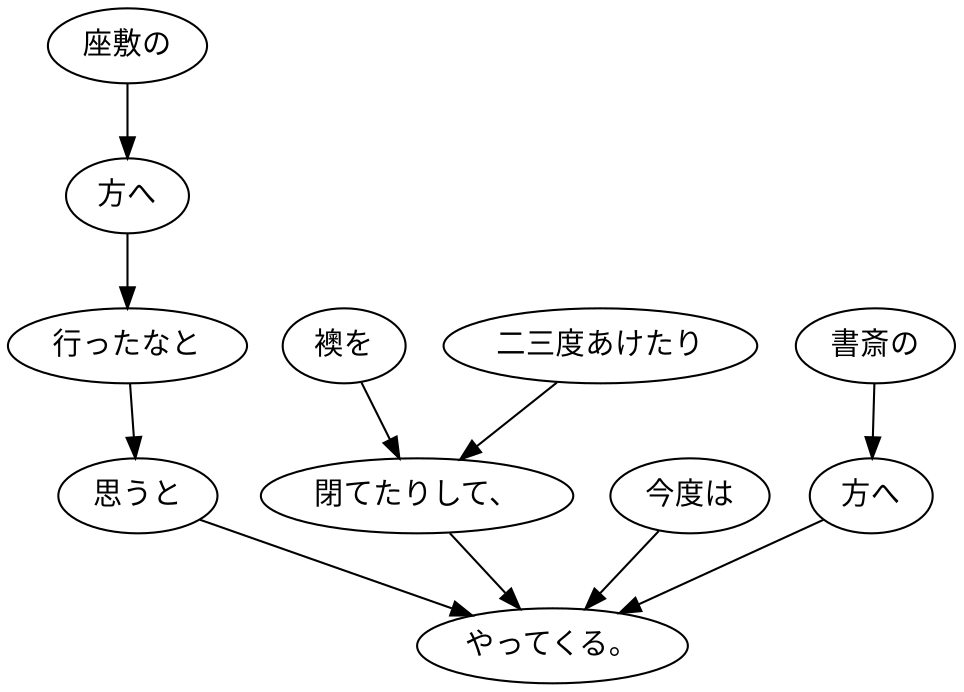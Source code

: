 digraph graph5858 {
	node0 [label="座敷の"];
	node1 [label="方へ"];
	node2 [label="行ったなと"];
	node3 [label="思うと"];
	node4 [label="襖を"];
	node5 [label="二三度あけたり"];
	node6 [label="閉てたりして、"];
	node7 [label="今度は"];
	node8 [label="書斎の"];
	node9 [label="方へ"];
	node10 [label="やってくる。"];
	node0 -> node1;
	node1 -> node2;
	node2 -> node3;
	node3 -> node10;
	node4 -> node6;
	node5 -> node6;
	node6 -> node10;
	node7 -> node10;
	node8 -> node9;
	node9 -> node10;
}
